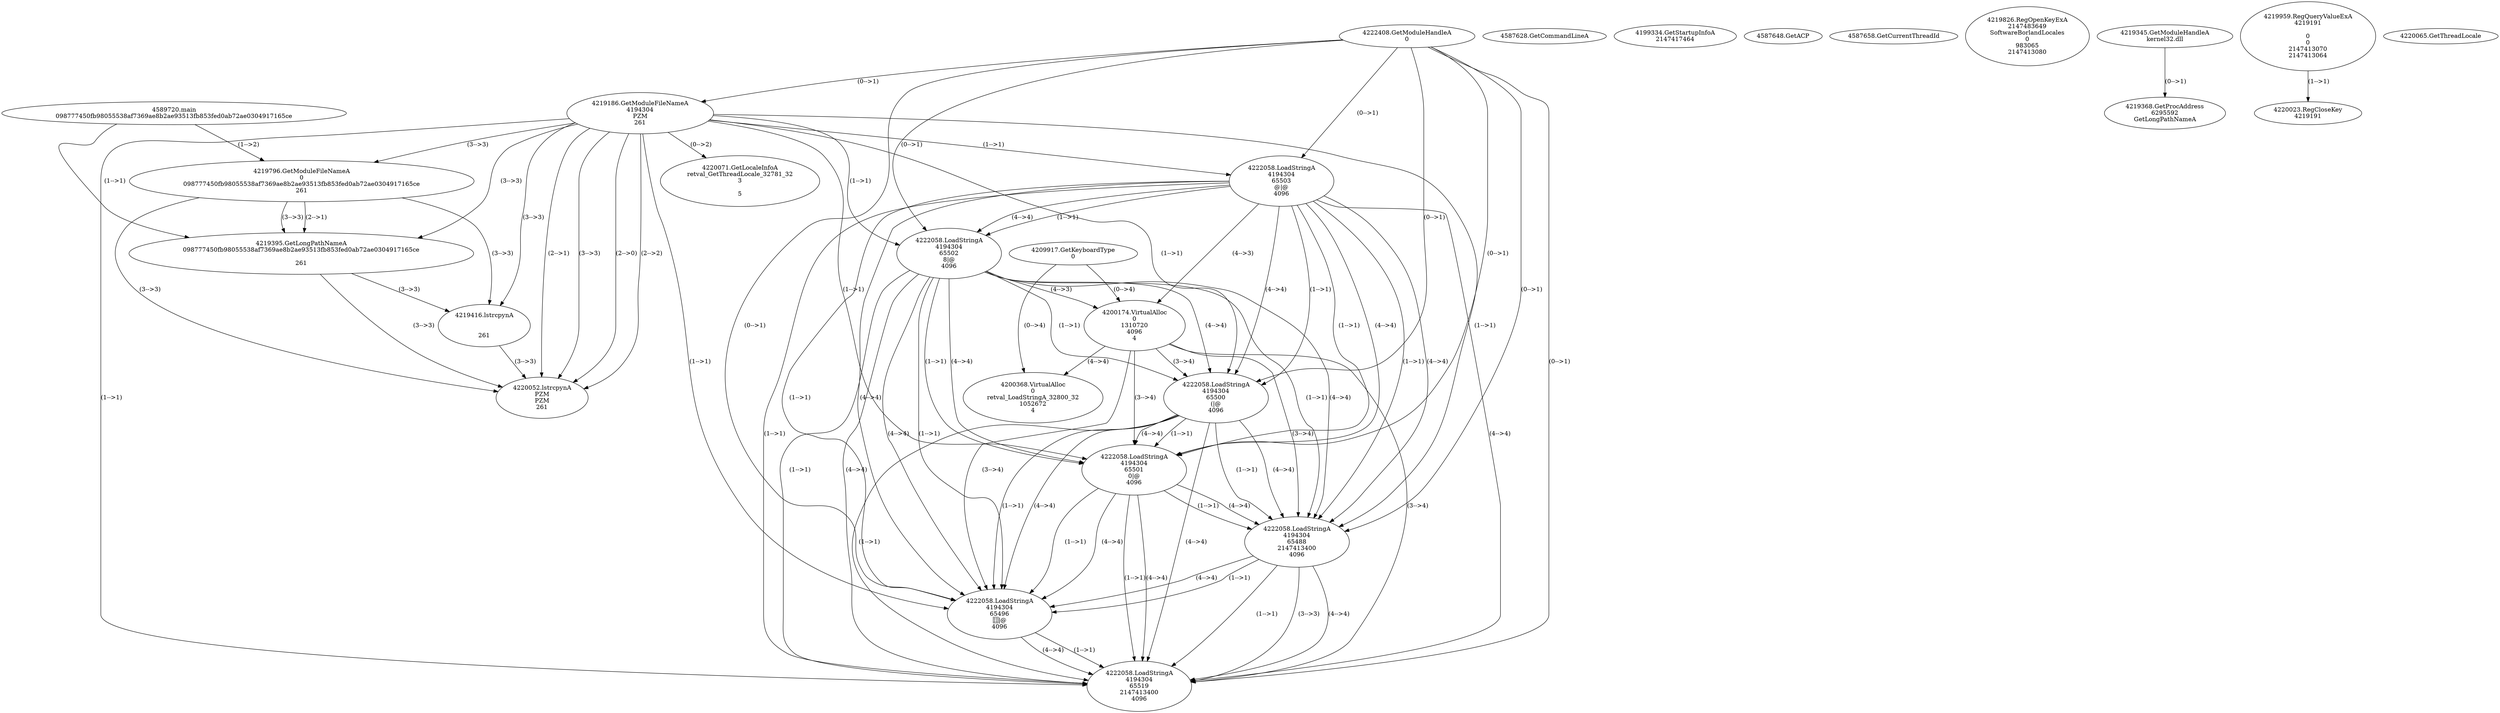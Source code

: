 // Global SCDG with merge call
digraph {
	0 [label="4589720.main
098777450fb98055538af7369ae8b2ae93513fb853fed0ab72ae0304917165ce"]
	1 [label="4222408.GetModuleHandleA
0"]
	2 [label="4209917.GetKeyboardType
0"]
	3 [label="4587628.GetCommandLineA
"]
	4 [label="4199334.GetStartupInfoA
2147417464"]
	5 [label="4587648.GetACP
"]
	6 [label="4587658.GetCurrentThreadId
"]
	7 [label="4219186.GetModuleFileNameA
4194304
PZM
261"]
	1 -> 7 [label="(0-->1)"]
	8 [label="4219796.GetModuleFileNameA
0
098777450fb98055538af7369ae8b2ae93513fb853fed0ab72ae0304917165ce
261"]
	0 -> 8 [label="(1-->2)"]
	7 -> 8 [label="(3-->3)"]
	9 [label="4219826.RegOpenKeyExA
2147483649
Software\Borland\Locales
0
983065
2147413080"]
	10 [label="4219345.GetModuleHandleA
kernel32.dll"]
	11 [label="4219368.GetProcAddress
6295592
GetLongPathNameA"]
	10 -> 11 [label="(0-->1)"]
	12 [label="4219395.GetLongPathNameA
098777450fb98055538af7369ae8b2ae93513fb853fed0ab72ae0304917165ce

261"]
	0 -> 12 [label="(1-->1)"]
	8 -> 12 [label="(2-->1)"]
	7 -> 12 [label="(3-->3)"]
	8 -> 12 [label="(3-->3)"]
	13 [label="4219416.lstrcpynA


261"]
	7 -> 13 [label="(3-->3)"]
	8 -> 13 [label="(3-->3)"]
	12 -> 13 [label="(3-->3)"]
	14 [label="4219959.RegQueryValueExA
4219191

0
0
2147413070
2147413064"]
	15 [label="4220023.RegCloseKey
4219191"]
	14 -> 15 [label="(1-->1)"]
	16 [label="4220052.lstrcpynA
PZM
PZM
261"]
	7 -> 16 [label="(2-->1)"]
	7 -> 16 [label="(2-->2)"]
	7 -> 16 [label="(3-->3)"]
	8 -> 16 [label="(3-->3)"]
	12 -> 16 [label="(3-->3)"]
	13 -> 16 [label="(3-->3)"]
	7 -> 16 [label="(2-->0)"]
	17 [label="4220065.GetThreadLocale
"]
	18 [label="4220071.GetLocaleInfoA
retval_GetThreadLocale_32781_32
3

5"]
	7 -> 18 [label="(0-->2)"]
	19 [label="4222058.LoadStringA
4194304
65503
@|@
4096"]
	1 -> 19 [label="(0-->1)"]
	7 -> 19 [label="(1-->1)"]
	20 [label="4222058.LoadStringA
4194304
65502
8|@
4096"]
	1 -> 20 [label="(0-->1)"]
	7 -> 20 [label="(1-->1)"]
	19 -> 20 [label="(1-->1)"]
	19 -> 20 [label="(4-->4)"]
	21 [label="4200174.VirtualAlloc
0
1310720
4096
4"]
	19 -> 21 [label="(4-->3)"]
	20 -> 21 [label="(4-->3)"]
	2 -> 21 [label="(0-->4)"]
	22 [label="4222058.LoadStringA
4194304
65500
(|@
4096"]
	1 -> 22 [label="(0-->1)"]
	7 -> 22 [label="(1-->1)"]
	19 -> 22 [label="(1-->1)"]
	20 -> 22 [label="(1-->1)"]
	19 -> 22 [label="(4-->4)"]
	20 -> 22 [label="(4-->4)"]
	21 -> 22 [label="(3-->4)"]
	23 [label="4222058.LoadStringA
4194304
65501
0|@
4096"]
	1 -> 23 [label="(0-->1)"]
	7 -> 23 [label="(1-->1)"]
	19 -> 23 [label="(1-->1)"]
	20 -> 23 [label="(1-->1)"]
	22 -> 23 [label="(1-->1)"]
	19 -> 23 [label="(4-->4)"]
	20 -> 23 [label="(4-->4)"]
	21 -> 23 [label="(3-->4)"]
	22 -> 23 [label="(4-->4)"]
	24 [label="4222058.LoadStringA
4194304
65488
2147413400
4096"]
	1 -> 24 [label="(0-->1)"]
	7 -> 24 [label="(1-->1)"]
	19 -> 24 [label="(1-->1)"]
	20 -> 24 [label="(1-->1)"]
	22 -> 24 [label="(1-->1)"]
	23 -> 24 [label="(1-->1)"]
	19 -> 24 [label="(4-->4)"]
	20 -> 24 [label="(4-->4)"]
	21 -> 24 [label="(3-->4)"]
	22 -> 24 [label="(4-->4)"]
	23 -> 24 [label="(4-->4)"]
	25 [label="4222058.LoadStringA
4194304
65496
|@
4096"]
	1 -> 25 [label="(0-->1)"]
	7 -> 25 [label="(1-->1)"]
	19 -> 25 [label="(1-->1)"]
	20 -> 25 [label="(1-->1)"]
	22 -> 25 [label="(1-->1)"]
	23 -> 25 [label="(1-->1)"]
	24 -> 25 [label="(1-->1)"]
	19 -> 25 [label="(4-->4)"]
	20 -> 25 [label="(4-->4)"]
	21 -> 25 [label="(3-->4)"]
	22 -> 25 [label="(4-->4)"]
	23 -> 25 [label="(4-->4)"]
	24 -> 25 [label="(4-->4)"]
	26 [label="4222058.LoadStringA
4194304
65519
2147413400
4096"]
	1 -> 26 [label="(0-->1)"]
	7 -> 26 [label="(1-->1)"]
	19 -> 26 [label="(1-->1)"]
	20 -> 26 [label="(1-->1)"]
	22 -> 26 [label="(1-->1)"]
	23 -> 26 [label="(1-->1)"]
	24 -> 26 [label="(1-->1)"]
	25 -> 26 [label="(1-->1)"]
	24 -> 26 [label="(3-->3)"]
	19 -> 26 [label="(4-->4)"]
	20 -> 26 [label="(4-->4)"]
	21 -> 26 [label="(3-->4)"]
	22 -> 26 [label="(4-->4)"]
	23 -> 26 [label="(4-->4)"]
	24 -> 26 [label="(4-->4)"]
	25 -> 26 [label="(4-->4)"]
	27 [label="4200368.VirtualAlloc
0
retval_LoadStringA_32800_32
1052672
4"]
	2 -> 27 [label="(0-->4)"]
	21 -> 27 [label="(4-->4)"]
}
